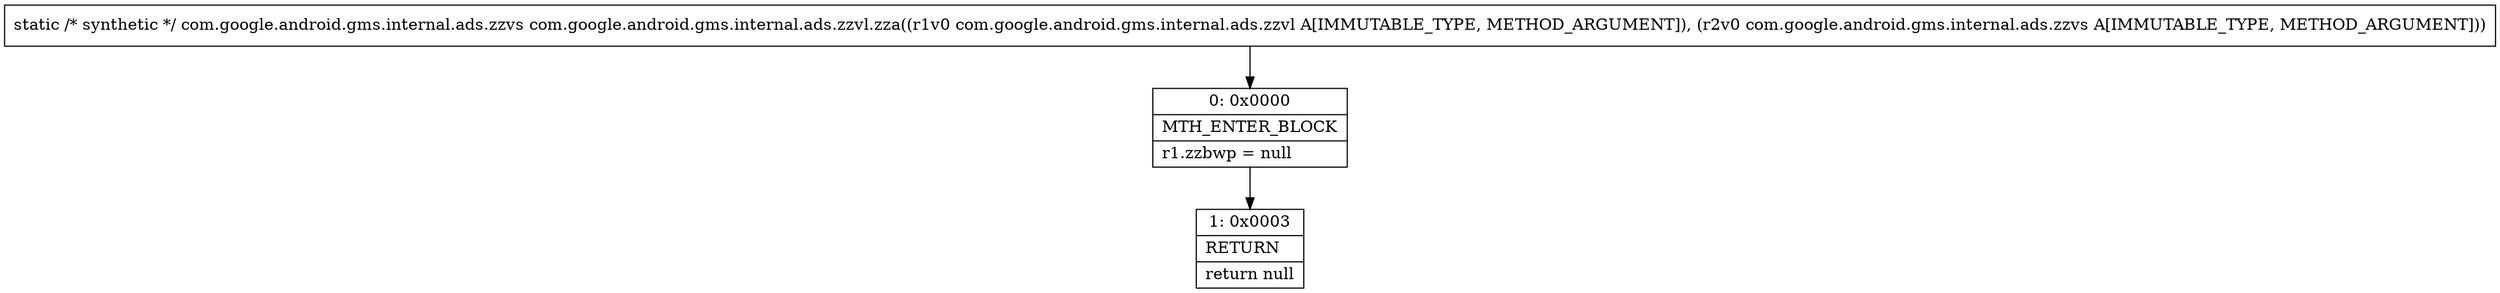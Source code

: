 digraph "CFG forcom.google.android.gms.internal.ads.zzvl.zza(Lcom\/google\/android\/gms\/internal\/ads\/zzvl;Lcom\/google\/android\/gms\/internal\/ads\/zzvs;)Lcom\/google\/android\/gms\/internal\/ads\/zzvs;" {
Node_0 [shape=record,label="{0\:\ 0x0000|MTH_ENTER_BLOCK\l|r1.zzbwp = null\l}"];
Node_1 [shape=record,label="{1\:\ 0x0003|RETURN\l|return null\l}"];
MethodNode[shape=record,label="{static \/* synthetic *\/ com.google.android.gms.internal.ads.zzvs com.google.android.gms.internal.ads.zzvl.zza((r1v0 com.google.android.gms.internal.ads.zzvl A[IMMUTABLE_TYPE, METHOD_ARGUMENT]), (r2v0 com.google.android.gms.internal.ads.zzvs A[IMMUTABLE_TYPE, METHOD_ARGUMENT])) }"];
MethodNode -> Node_0;
Node_0 -> Node_1;
}

